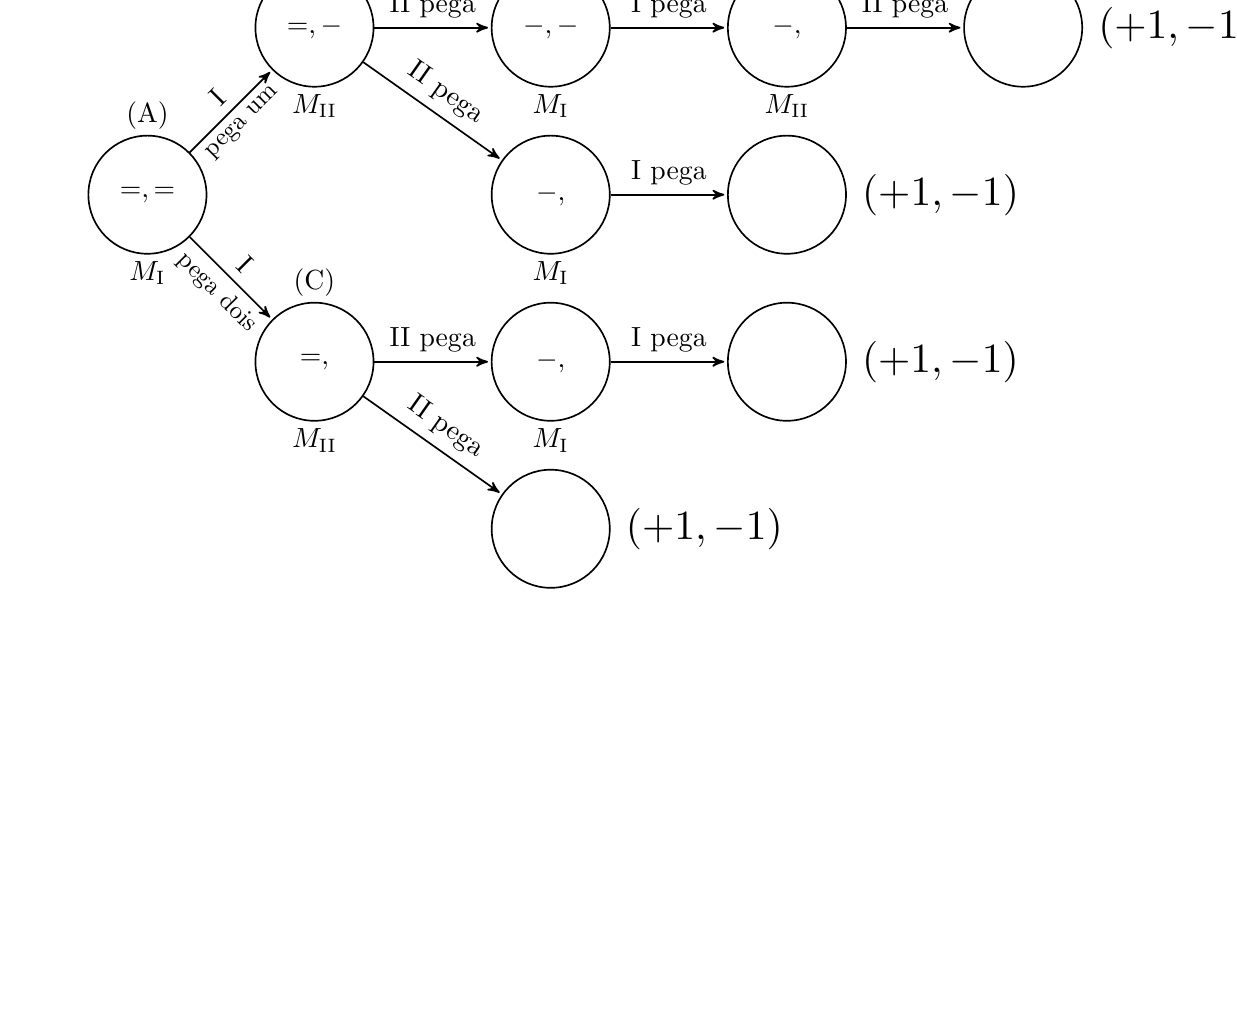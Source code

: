 \usetikzlibrary{arrows, petri,topaths}
\usetikzlibrary{positioning}


\begin{tikzpicture} [->,>=stealth',shorten >=1pt,auto,node  distance=3cm, semithick,every node/.style={sloped}]
\tikzstyle{state}=[align=center, circle, draw,minimum size=1.5cm]

\node [state] (A) {$=,=$};
\node [state] (B) [above right of=A,] {$=,-$};
\node [state] (C) [below right of=A,] {$=,$};
\node [state] (D) [above right of=B,xshift=0.879cm] {$=,$};
\node [state] (E) [right of= B, ] {$-,-$};
\node [state] (F) [below right of=B,xshift=0.879cm] {$-,$};
\node [state] (G) [right of=C] {$-,$};
\node [state] (H) [below right of=C,xshift=0.879cm] {};
\node [state] (I) [above right of=D,xshift=0.879cm] {};
\node [state] (J) [right of=D] {$-,$};
\node [state] (K) [right of=E] {$-,$};
\node [state] (L) [right of=F] {};
\node [state] (M) [right of=G] {};
\node [state] (N) [right of=J] {};
\node [state] (O) [right of=K] {};
\node [scale=1.5] (P) [right of=I, xshift=-1.7cm]  {($+1,-1$)};
\node [scale=1.5] (Q) [right of=L, xshift=-1.7cm]  {($+1,-1$)};
\node [scale=1.5] (R) [ right of=M, xshift=-1.7cm]  {($+1,-1$)};
\node [scale=1.5] (S) [ right of=N, xshift=-1.7cm]  {($+1,-1$)};
\node [scale=1.5] (T) [ right of=O, xshift=-1.7cm]  {($+1,-1$)};
\node [scale=1.5] (U) [ right of=H, xshift=-1.7cm]  {($+1,-1$)};

\path (A) edge node [above] {I} node [below,scale=0.9] {pega um} (B)
 (A) edge node [above] {I} node [below,scale=0.9] {pega dois} (C)
(B) edge node [above] {II pega} (D)
(B) edge node [above] {II pega} (E)
(B) edge node [above] {II pega} (F)
(C) edge node [above] {II pega} (G)
(C) edge node [above] {II pega} (H)
(D) edge node [above] {I pega} (I)
(D) edge node [above] {I pega} (J)
(E) edge node [above] {I pega} (K)
(F) edge node [above] {I pega} (L)
(G) edge node [above] {I pega} (M)
(J) edge node [above] {II pega} (N)
(K) edge node [above] {II pega} (O)
;

\node [above of=A,yshift=-2cm] {(A)};
\node [above of=B,yshift=-2cm] {(B)};
\node [above of=C,yshift=-2cm] {(C)};
\node [above of=D,yshift=-2cm] {(D)};

\node [below of=A,yshift=2cm] {$M_{\rm I}$};

\node [below of=B,yshift=2cm] {$M_{\rm II}$};
\node [below of=C,yshift=2cm] {$M_{\rm II}$};

\node [below of=D,yshift=2cm] {$M_{\rm I}$};
\node [below of=E,yshift=2cm] {$M_{\rm I}$};
\node [below of=F,yshift=2cm] {$M_{\rm I}$};
\node [below of=G,yshift=2cm] {$M_{\rm I}$};

\node [below of=J,yshift=2cm] {$M_{\rm II}$};
\node [below of=K,yshift=2cm] {$M_{\rm II}$};


\end{tikzpicture}